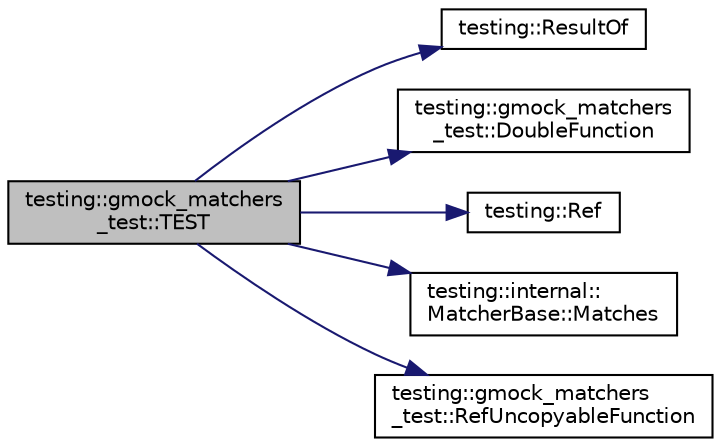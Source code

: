 digraph "testing::gmock_matchers_test::TEST"
{
  edge [fontname="Helvetica",fontsize="10",labelfontname="Helvetica",labelfontsize="10"];
  node [fontname="Helvetica",fontsize="10",shape=record];
  rankdir="LR";
  Node1361 [label="testing::gmock_matchers\l_test::TEST",height=0.2,width=0.4,color="black", fillcolor="grey75", style="filled", fontcolor="black"];
  Node1361 -> Node1362 [color="midnightblue",fontsize="10",style="solid",fontname="Helvetica"];
  Node1362 [label="testing::ResultOf",height=0.2,width=0.4,color="black", fillcolor="white", style="filled",URL="$d0/d75/namespacetesting.html#aaadb51dd383baa95f123ab891d4f8a5f"];
  Node1361 -> Node1363 [color="midnightblue",fontsize="10",style="solid",fontname="Helvetica"];
  Node1363 [label="testing::gmock_matchers\l_test::DoubleFunction",height=0.2,width=0.4,color="black", fillcolor="white", style="filled",URL="$d5/de1/namespacetesting_1_1gmock__matchers__test.html#a48350ba4c1ce65694ec07e9c1c49a452"];
  Node1361 -> Node1364 [color="midnightblue",fontsize="10",style="solid",fontname="Helvetica"];
  Node1364 [label="testing::Ref",height=0.2,width=0.4,color="black", fillcolor="white", style="filled",URL="$d0/d75/namespacetesting.html#a0a4a364121ea3fa656a112f1c2e6b7a4"];
  Node1361 -> Node1365 [color="midnightblue",fontsize="10",style="solid",fontname="Helvetica"];
  Node1365 [label="testing::internal::\lMatcherBase::Matches",height=0.2,width=0.4,color="black", fillcolor="white", style="filled",URL="$df/d93/classtesting_1_1internal_1_1_matcher_base.html#a3b479673ff40cac1a7d548e91d789cb2"];
  Node1361 -> Node1366 [color="midnightblue",fontsize="10",style="solid",fontname="Helvetica"];
  Node1366 [label="testing::gmock_matchers\l_test::RefUncopyableFunction",height=0.2,width=0.4,color="black", fillcolor="white", style="filled",URL="$d5/de1/namespacetesting_1_1gmock__matchers__test.html#aa6f7dd285163d5880cfd6685bec8cab4"];
}
